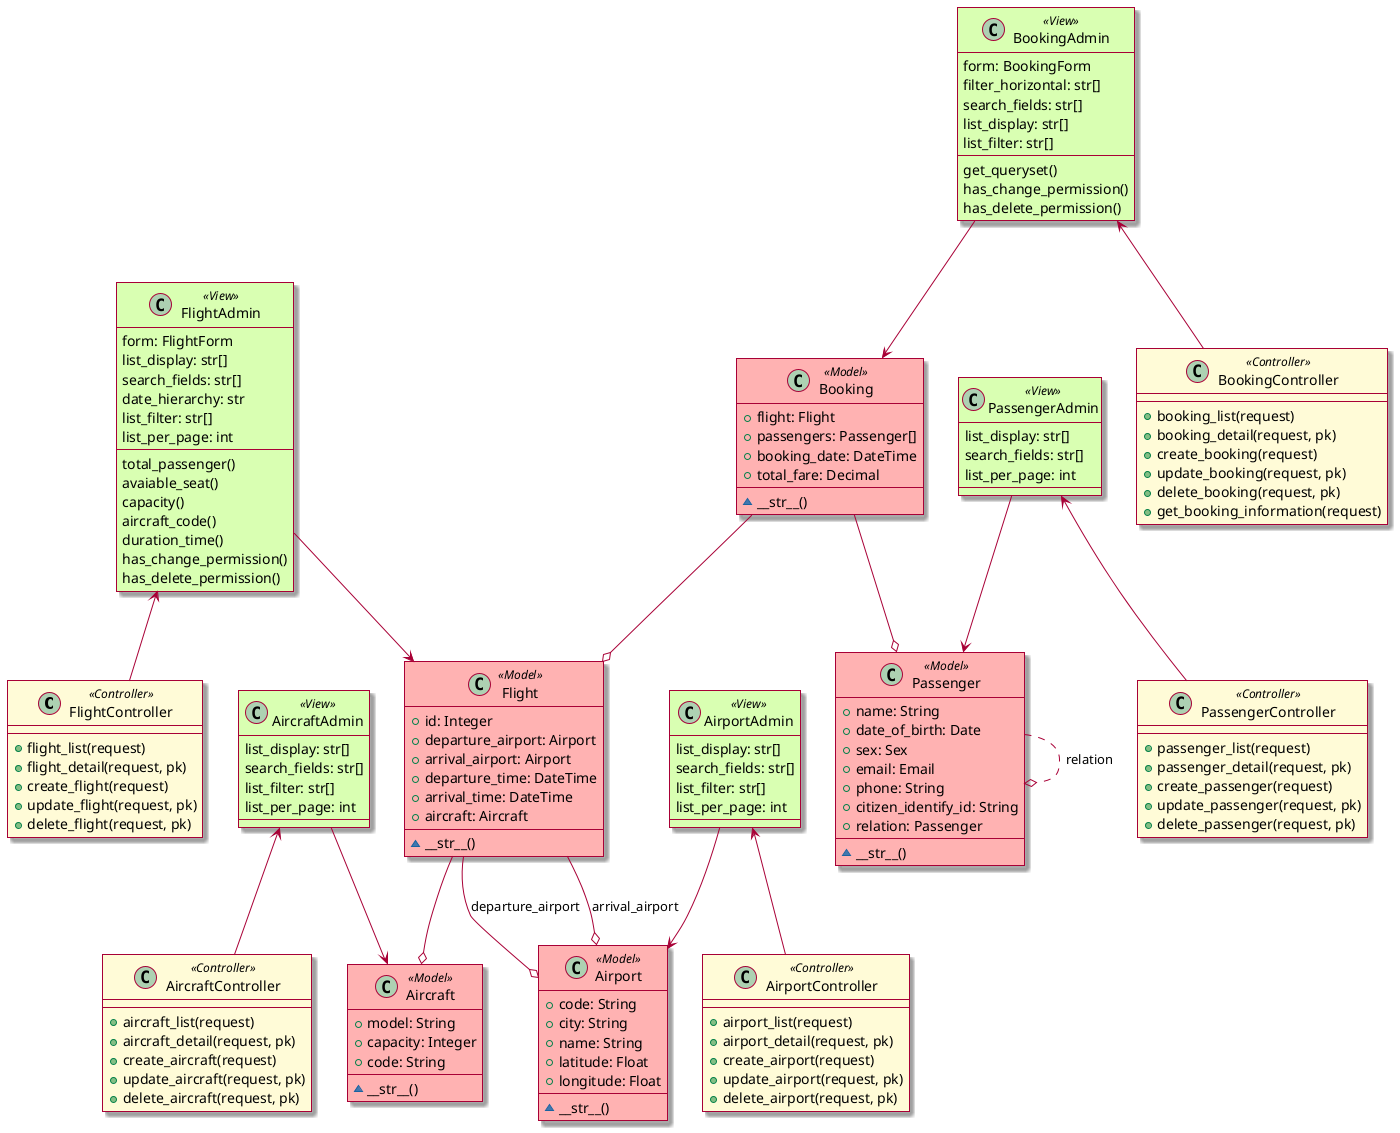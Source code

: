 @startuml "class uml"

skin rose

skinparam class {
    BackgroundColor<<Model>> #FFB2B2
}

skinparam class {
    BackgroundColor<<Controller>> #FFFBD7
}

skinparam class {
    BackgroundColor<<View>> #D9FFB2
}

class FlightController<<Controller>> {
    + flight_list(request)
    + flight_detail(request, pk)
    + create_flight(request)
    + update_flight(request, pk)
    + delete_flight(request, pk)
}

class AirportController<<Controller>> {
    + airport_list(request)
    + airport_detail(request, pk)
    + create_airport(request)
    + update_airport(request, pk)
    + delete_airport(request, pk)
}

class AircraftController<<Controller>> {
    + aircraft_list(request)
    + aircraft_detail(request, pk)
    + create_aircraft(request)
    + update_aircraft(request, pk)
    + delete_aircraft(request, pk)
}

class PassengerController<<Controller>> {
    + passenger_list(request)
    + passenger_detail(request, pk)
    + create_passenger(request)
    + update_passenger(request, pk)
    + delete_passenger(request, pk)
}

class BookingController<<Controller>> {
    + booking_list(request)
    + booking_detail(request, pk)
    + create_booking(request)
    + update_booking(request, pk)
    + delete_booking(request, pk)
    + get_booking_information(request)
}

class FlightAdmin<<View>> {
    form: FlightForm
    list_display: str[]
    search_fields: str[]
    date_hierarchy: str
    list_filter: str[]
    list_per_page: int
    total_passenger()
    avaiable_seat()
    capacity()
    aircraft_code()
    duration_time()
    has_change_permission()
    has_delete_permission()
}

class AircraftAdmin<<View>> {
    list_display: str[]
    search_fields: str[]
    list_filter: str[]
    list_per_page: int
}

class AirportAdmin<<View>> {
    list_display: str[]
    search_fields: str[]
    list_filter: str[]
    list_per_page: int
}

class PassengerAdmin<<View>> {
    list_display: str[]
    search_fields: str[]
    list_per_page: int
}

class BookingAdmin<<View>> {
    form: BookingForm
    filter_horizontal: str[]
    search_fields: str[]
    list_display: str[]
    list_filter: str[]
    get_queryset()
    has_change_permission()
    has_delete_permission()
}


class Flight <<Model>> {
    + id: Integer
    + departure_airport: Airport
    + arrival_airport: Airport
    + departure_time: DateTime
    + arrival_time: DateTime
    + aircraft: Aircraft
    ~ __str__()
}

class Aircraft<<Model>> {
    + model: String
    + capacity: Integer
    + code: String
    ~ __str__()
}

class Airport<<Model>> {
    + code: String
    + city: String
    + name: String
    + latitude: Float
    + longitude: Float
    ~ __str__()
}

class Passenger<<Model>> {
    + name: String
    + date_of_birth: Date
    + sex: Sex
    + email: Email
    + phone: String
    + citizen_identify_id: String
    + relation: Passenger
    ~ __str__()
}

class Booking<<Model>> {
    + flight: Flight
    + passengers: Passenger[]
    + booking_date: DateTime
    + total_fare: Decimal
    ~ __str__()
}

Passenger ..o Passenger: relation
Flight --o Airport: departure_airport
Flight --o Airport: arrival_airport
Flight --o Aircraft
Booking --o Flight
Booking --o Passenger


FlightAdmin <-- FlightController
AirportAdmin <-- AirportController
AircraftAdmin <-- AircraftController
BookingAdmin <-- BookingController
PassengerAdmin <-- PassengerController


FlightAdmin --> Flight
AirportAdmin --> Airport
AircraftAdmin --> Aircraft
BookingAdmin --> Booking
PassengerAdmin --> Passenger



@enduml
